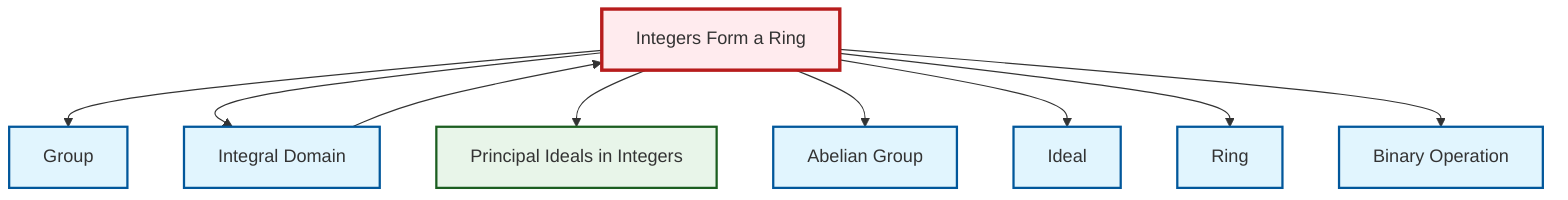 graph TD
    classDef definition fill:#e1f5fe,stroke:#01579b,stroke-width:2px
    classDef theorem fill:#f3e5f5,stroke:#4a148c,stroke-width:2px
    classDef axiom fill:#fff3e0,stroke:#e65100,stroke-width:2px
    classDef example fill:#e8f5e9,stroke:#1b5e20,stroke-width:2px
    classDef current fill:#ffebee,stroke:#b71c1c,stroke-width:3px
    def-binary-operation["Binary Operation"]:::definition
    ex-integers-ring["Integers Form a Ring"]:::example
    ex-principal-ideal["Principal Ideals in Integers"]:::example
    def-ring["Ring"]:::definition
    def-ideal["Ideal"]:::definition
    def-integral-domain["Integral Domain"]:::definition
    def-group["Group"]:::definition
    def-abelian-group["Abelian Group"]:::definition
    ex-integers-ring --> def-group
    ex-integers-ring --> def-integral-domain
    ex-integers-ring --> ex-principal-ideal
    ex-integers-ring --> def-abelian-group
    ex-integers-ring --> def-ideal
    def-integral-domain --> ex-integers-ring
    ex-integers-ring --> def-ring
    ex-integers-ring --> def-binary-operation
    class ex-integers-ring current